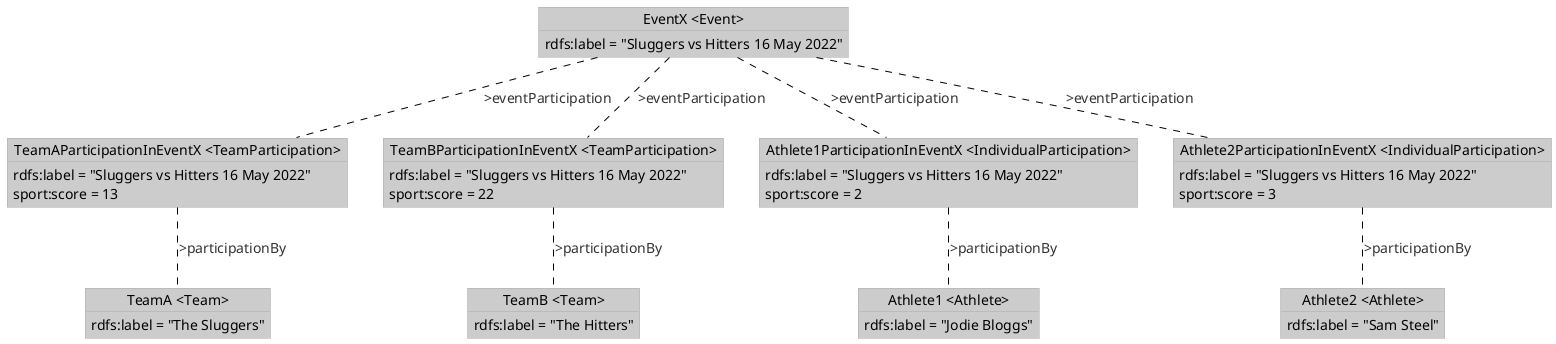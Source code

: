 @startuml
!theme reddress-lightblue
skinparam DefaultFontSize 14

object "Athlete1 <Athlete>" as Athlete1 {
  rdfs:label = "Jodie Bloggs"
}

object "Athlete2 <Athlete>" as Athlete2 {
  rdfs:label = "Sam Steel"
}

object "TeamA <Team>" as TeamA {
  rdfs:label = "The Sluggers"
}

object "TeamB <Team>" as TeamB {
  rdfs:label = "The Hitters"
}

object "EventX <Event>" as EventX {
  rdfs:label = "Sluggers vs Hitters 16 May 2022"
}

object "TeamAParticipationInEventX <TeamParticipation>" as TeamAParticipationInEventX {
  rdfs:label = "Sluggers vs Hitters 16 May 2022"
  sport:score = 13
}

object "TeamBParticipationInEventX <TeamParticipation>" as TeamBParticipationInEventX {
  rdfs:label = "Sluggers vs Hitters 16 May 2022"
  sport:score = 22
}

object "Athlete1ParticipationInEventX <IndividualParticipation>" as Athlete1ParticipationInEventX {
  rdfs:label = "Sluggers vs Hitters 16 May 2022"
  sport:score = 2
}

object "Athlete2ParticipationInEventX <IndividualParticipation>" as Athlete2ParticipationInEventX {
  rdfs:label = "Sluggers vs Hitters 16 May 2022"
  sport:score = 3
}

EventX .. TeamAParticipationInEventX : >eventParticipation
TeamAParticipationInEventX .. TeamA : >participationBy
EventX .. TeamBParticipationInEventX : >eventParticipation
TeamBParticipationInEventX .. TeamB : >participationBy
EventX .. Athlete1ParticipationInEventX : >eventParticipation
Athlete1ParticipationInEventX .. Athlete1 : >participationBy
EventX .. Athlete2ParticipationInEventX : >eventParticipation
Athlete2ParticipationInEventX .. Athlete2 : >participationBy
@enduml
